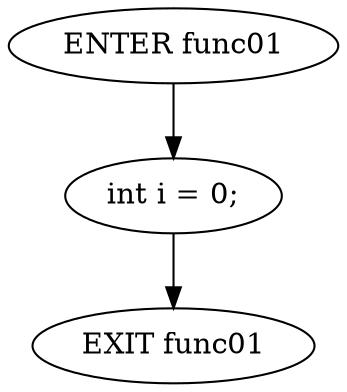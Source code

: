digraph G {
  0 [ label="ENTER func01" ];
  1 [ label="EXIT func01" ];
  2 [ label="int i = 0;" ];
  0 -> 2;
  2 -> 1;
}
